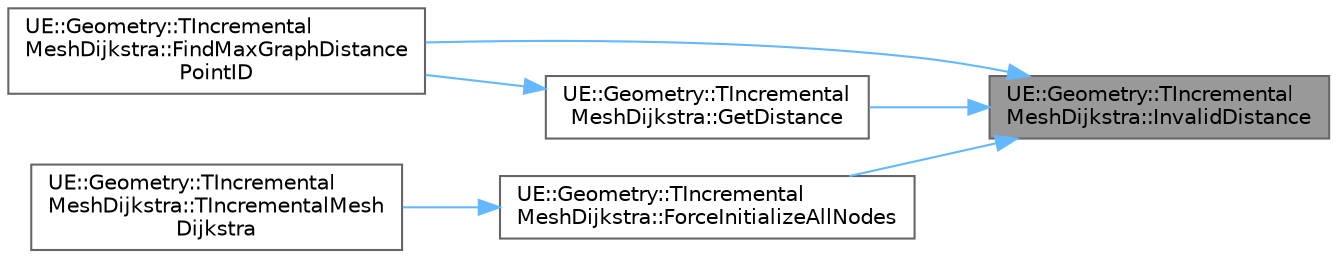 digraph "UE::Geometry::TIncrementalMeshDijkstra::InvalidDistance"
{
 // INTERACTIVE_SVG=YES
 // LATEX_PDF_SIZE
  bgcolor="transparent";
  edge [fontname=Helvetica,fontsize=10,labelfontname=Helvetica,labelfontsize=10];
  node [fontname=Helvetica,fontsize=10,shape=box,height=0.2,width=0.4];
  rankdir="RL";
  Node1 [id="Node000001",label="UE::Geometry::TIncremental\lMeshDijkstra::InvalidDistance",height=0.2,width=0.4,color="gray40", fillcolor="grey60", style="filled", fontcolor="black",tooltip=" "];
  Node1 -> Node2 [id="edge1_Node000001_Node000002",dir="back",color="steelblue1",style="solid",tooltip=" "];
  Node2 [id="Node000002",label="UE::Geometry::TIncremental\lMeshDijkstra::FindMaxGraphDistance\lPointID",height=0.2,width=0.4,color="grey40", fillcolor="white", style="filled",URL="$df/d7b/classUE_1_1Geometry_1_1TIncrementalMeshDijkstra.html#aaabdb7b91ac250b3d10c560462b752e3",tooltip=" "];
  Node1 -> Node3 [id="edge2_Node000001_Node000003",dir="back",color="steelblue1",style="solid",tooltip=" "];
  Node3 [id="Node000003",label="UE::Geometry::TIncremental\lMeshDijkstra::ForceInitializeAllNodes",height=0.2,width=0.4,color="grey40", fillcolor="white", style="filled",URL="$df/d7b/classUE_1_1Geometry_1_1TIncrementalMeshDijkstra.html#adf4faec18a3ab1d8bf2485f15aa4eed6",tooltip=" "];
  Node3 -> Node4 [id="edge3_Node000003_Node000004",dir="back",color="steelblue1",style="solid",tooltip=" "];
  Node4 [id="Node000004",label="UE::Geometry::TIncremental\lMeshDijkstra::TIncrementalMesh\lDijkstra",height=0.2,width=0.4,color="grey40", fillcolor="white", style="filled",URL="$df/d7b/classUE_1_1Geometry_1_1TIncrementalMeshDijkstra.html#a3f49940f62c5074bf4983e2e0d58f118",tooltip="Construct TMeshDijkstra for the given PointSet."];
  Node1 -> Node5 [id="edge4_Node000001_Node000005",dir="back",color="steelblue1",style="solid",tooltip=" "];
  Node5 [id="Node000005",label="UE::Geometry::TIncremental\lMeshDijkstra::GetDistance",height=0.2,width=0.4,color="grey40", fillcolor="white", style="filled",URL="$df/d7b/classUE_1_1Geometry_1_1TIncrementalMeshDijkstra.html#a19c9d57ac7f6885e76d5ed35765b2800",tooltip=" "];
  Node5 -> Node2 [id="edge5_Node000005_Node000002",dir="back",color="steelblue1",style="solid",tooltip=" "];
}
